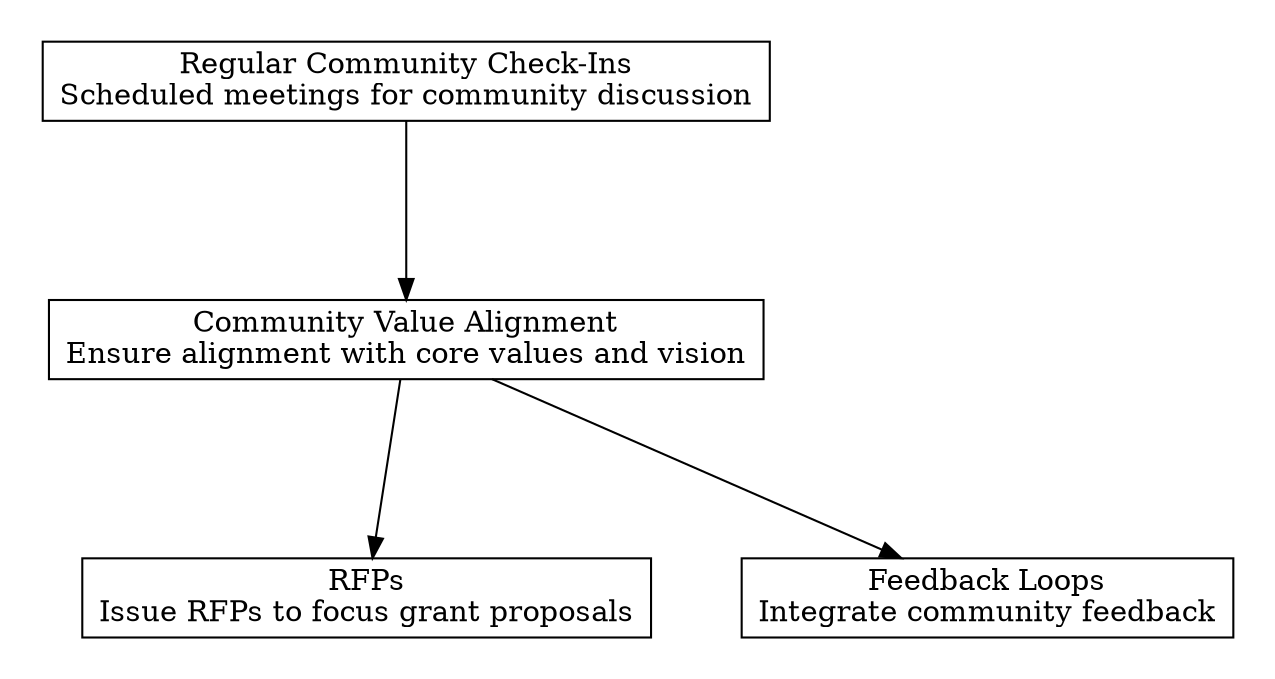 digraph "" {
	graph [nodesep=0.6,
		rankdir=TB,
		ranksep=1.2
	];
	node [label="\N",
		shape=box
	];
	subgraph cluster_predecessors {
		graph [rank=max,
			style=invis
		];
		"Regular Community Check-Ins"	[label="Regular Community Check-Ins\nScheduled meetings for community discussion"];
	}
	subgraph cluster_descendants {
		graph [rank=min,
			style=invis
		];
		"Feedback Loops"	[label="Feedback Loops\nIntegrate community feedback"];
		RFPs	[label="RFPs\nIssue RFPs to focus grant proposals"];
	}
	"Community Value Alignment"	[label="Community Value Alignment\nEnsure alignment with core values and vision"];
	"Community Value Alignment" -> "Feedback Loops";
	"Community Value Alignment" -> RFPs;
	"Regular Community Check-Ins" -> "Community Value Alignment";
}

